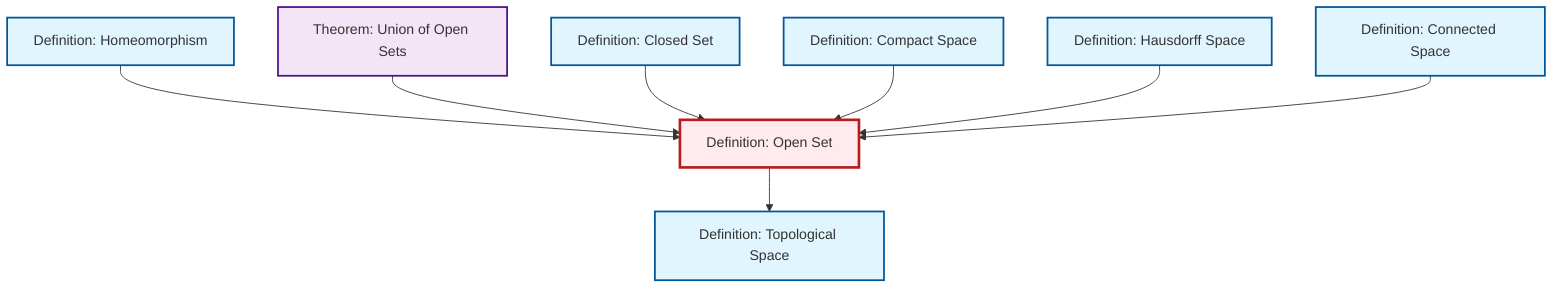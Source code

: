 graph TD
    classDef definition fill:#e1f5fe,stroke:#01579b,stroke-width:2px
    classDef theorem fill:#f3e5f5,stroke:#4a148c,stroke-width:2px
    classDef axiom fill:#fff3e0,stroke:#e65100,stroke-width:2px
    classDef example fill:#e8f5e9,stroke:#1b5e20,stroke-width:2px
    classDef current fill:#ffebee,stroke:#b71c1c,stroke-width:3px
    def-compact["Definition: Compact Space"]:::definition
    def-homeomorphism["Definition: Homeomorphism"]:::definition
    thm-union-open-sets["Theorem: Union of Open Sets"]:::theorem
    def-topological-space["Definition: Topological Space"]:::definition
    def-connected["Definition: Connected Space"]:::definition
    def-closed-set["Definition: Closed Set"]:::definition
    def-hausdorff["Definition: Hausdorff Space"]:::definition
    def-open-set["Definition: Open Set"]:::definition
    def-homeomorphism --> def-open-set
    thm-union-open-sets --> def-open-set
    def-closed-set --> def-open-set
    def-compact --> def-open-set
    def-hausdorff --> def-open-set
    def-open-set --> def-topological-space
    def-connected --> def-open-set
    class def-open-set current